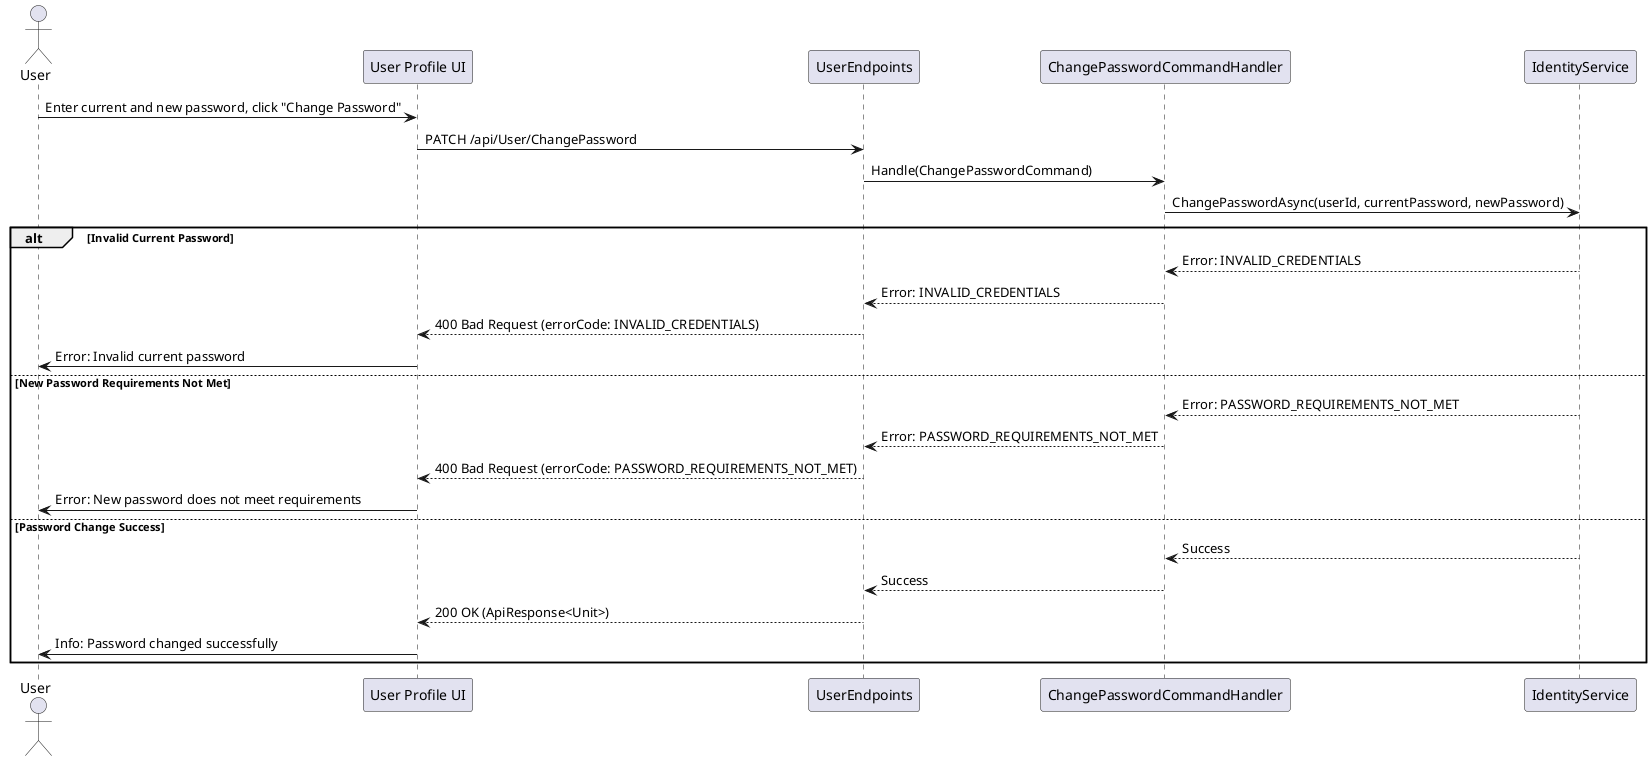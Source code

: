 @startuml
actor User
participant "User Profile UI" as UI
participant UserEndpoints
participant ChangePasswordCommandHandler as Handler
participant IdentityService

User -> UI : Enter current and new password, click "Change Password"
UI -> UserEndpoints : PATCH /api/User/ChangePassword
UserEndpoints -> Handler : Handle(ChangePasswordCommand)
Handler -> IdentityService : ChangePasswordAsync(userId, currentPassword, newPassword)
alt Invalid Current Password
    IdentityService --> Handler : Error: INVALID_CREDENTIALS
    Handler --> UserEndpoints : Error: INVALID_CREDENTIALS
    UserEndpoints --> UI : 400 Bad Request (errorCode: INVALID_CREDENTIALS)
    UI -> User : Error: Invalid current password
else New Password Requirements Not Met
    IdentityService --> Handler : Error: PASSWORD_REQUIREMENTS_NOT_MET
    Handler --> UserEndpoints : Error: PASSWORD_REQUIREMENTS_NOT_MET
    UserEndpoints --> UI : 400 Bad Request (errorCode: PASSWORD_REQUIREMENTS_NOT_MET)
    UI -> User : Error: New password does not meet requirements
else Password Change Success
    IdentityService --> Handler : Success
    Handler --> UserEndpoints : Success
    UserEndpoints --> UI : 200 OK (ApiResponse<Unit>)
    UI -> User : Info: Password changed successfully
end
@enduml
